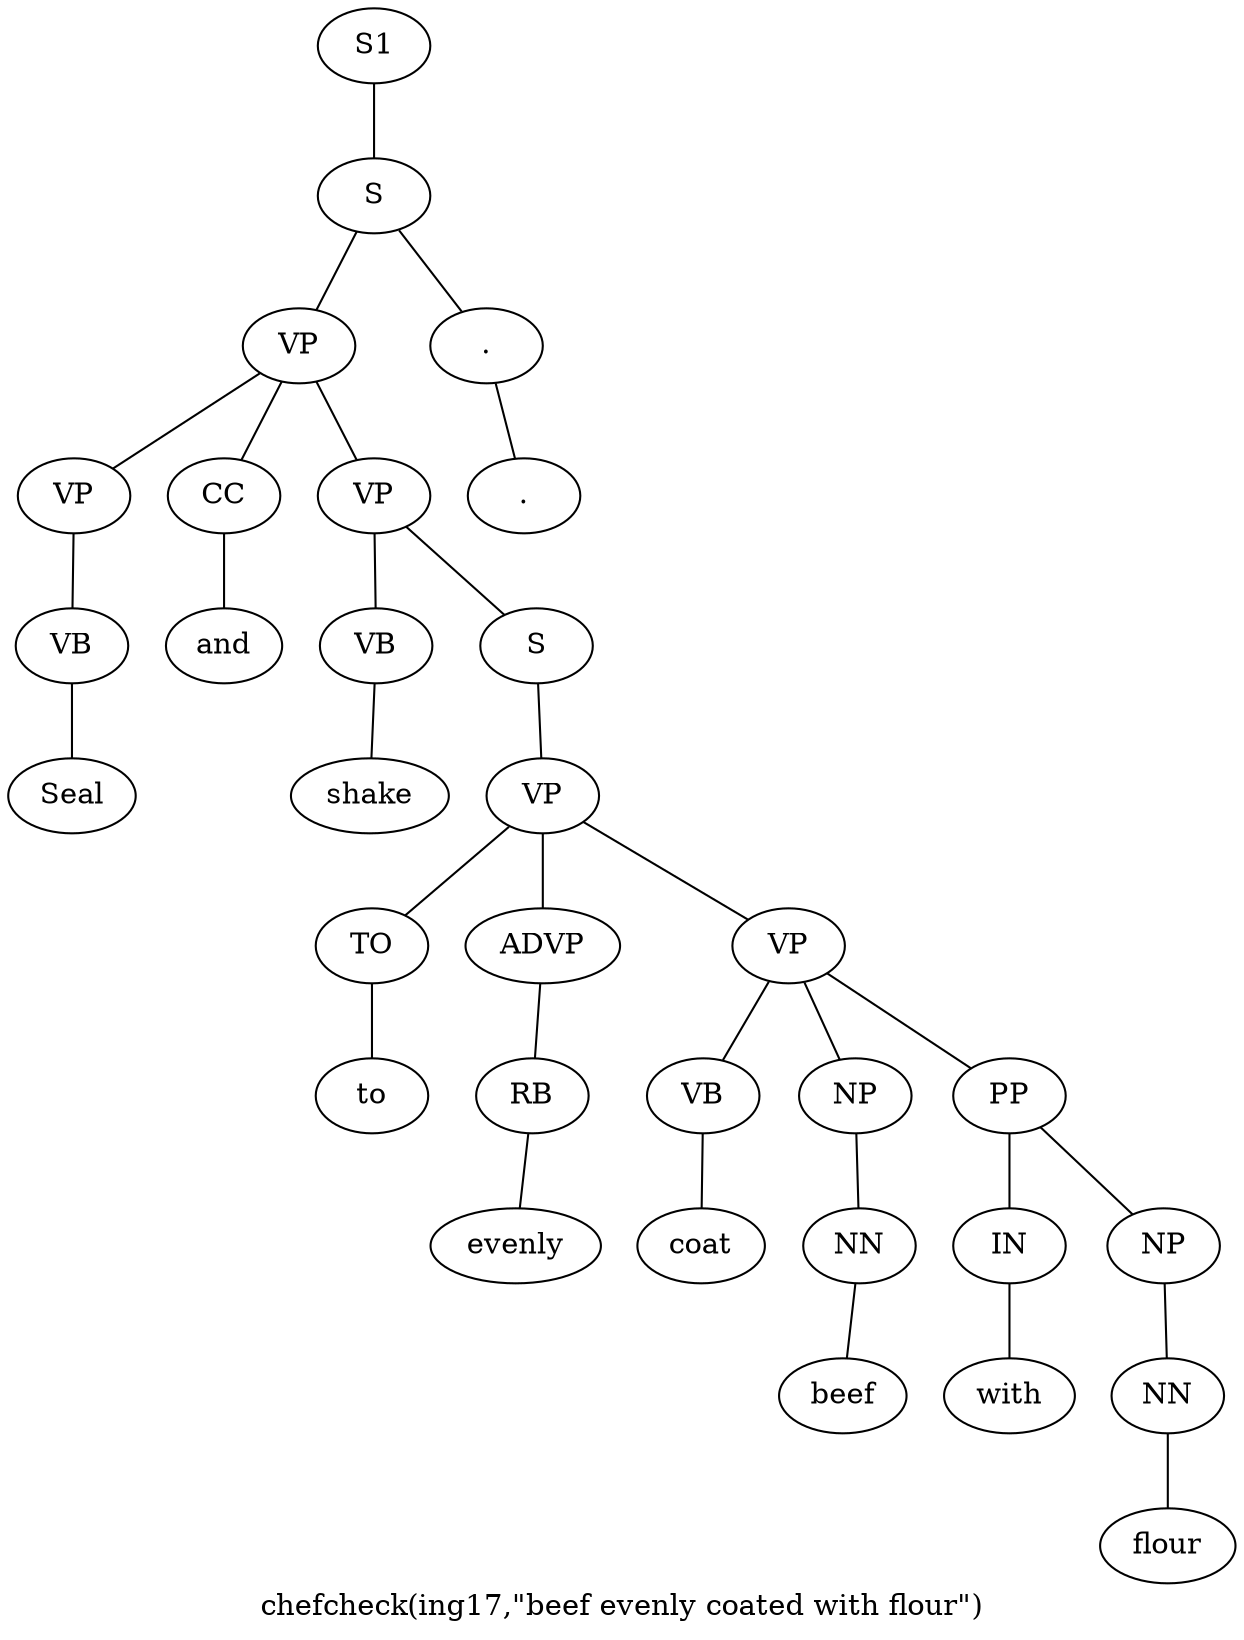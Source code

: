 graph SyntaxGraph {
	label = "chefcheck(ing17,\"beef evenly coated with flour\")";
	Node0 [label="S1"];
	Node1 [label="S"];
	Node2 [label="VP"];
	Node3 [label="VP"];
	Node4 [label="VB"];
	Node5 [label="Seal"];
	Node6 [label="CC"];
	Node7 [label="and"];
	Node8 [label="VP"];
	Node9 [label="VB"];
	Node10 [label="shake"];
	Node11 [label="S"];
	Node12 [label="VP"];
	Node13 [label="TO"];
	Node14 [label="to"];
	Node15 [label="ADVP"];
	Node16 [label="RB"];
	Node17 [label="evenly"];
	Node18 [label="VP"];
	Node19 [label="VB"];
	Node20 [label="coat"];
	Node21 [label="NP"];
	Node22 [label="NN"];
	Node23 [label="beef"];
	Node24 [label="PP"];
	Node25 [label="IN"];
	Node26 [label="with"];
	Node27 [label="NP"];
	Node28 [label="NN"];
	Node29 [label="flour"];
	Node30 [label="."];
	Node31 [label="."];

	Node0 -- Node1;
	Node1 -- Node2;
	Node1 -- Node30;
	Node2 -- Node3;
	Node2 -- Node6;
	Node2 -- Node8;
	Node3 -- Node4;
	Node4 -- Node5;
	Node6 -- Node7;
	Node8 -- Node9;
	Node8 -- Node11;
	Node9 -- Node10;
	Node11 -- Node12;
	Node12 -- Node13;
	Node12 -- Node15;
	Node12 -- Node18;
	Node13 -- Node14;
	Node15 -- Node16;
	Node16 -- Node17;
	Node18 -- Node19;
	Node18 -- Node21;
	Node18 -- Node24;
	Node19 -- Node20;
	Node21 -- Node22;
	Node22 -- Node23;
	Node24 -- Node25;
	Node24 -- Node27;
	Node25 -- Node26;
	Node27 -- Node28;
	Node28 -- Node29;
	Node30 -- Node31;
}